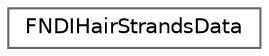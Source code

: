 digraph "Graphical Class Hierarchy"
{
 // INTERACTIVE_SVG=YES
 // LATEX_PDF_SIZE
  bgcolor="transparent";
  edge [fontname=Helvetica,fontsize=10,labelfontname=Helvetica,labelfontsize=10];
  node [fontname=Helvetica,fontsize=10,shape=box,height=0.2,width=0.4];
  rankdir="LR";
  Node0 [id="Node000000",label="FNDIHairStrandsData",height=0.2,width=0.4,color="grey40", fillcolor="white", style="filled",URL="$d5/d03/structFNDIHairStrandsData.html",tooltip="Data stored per strand base instance."];
}
